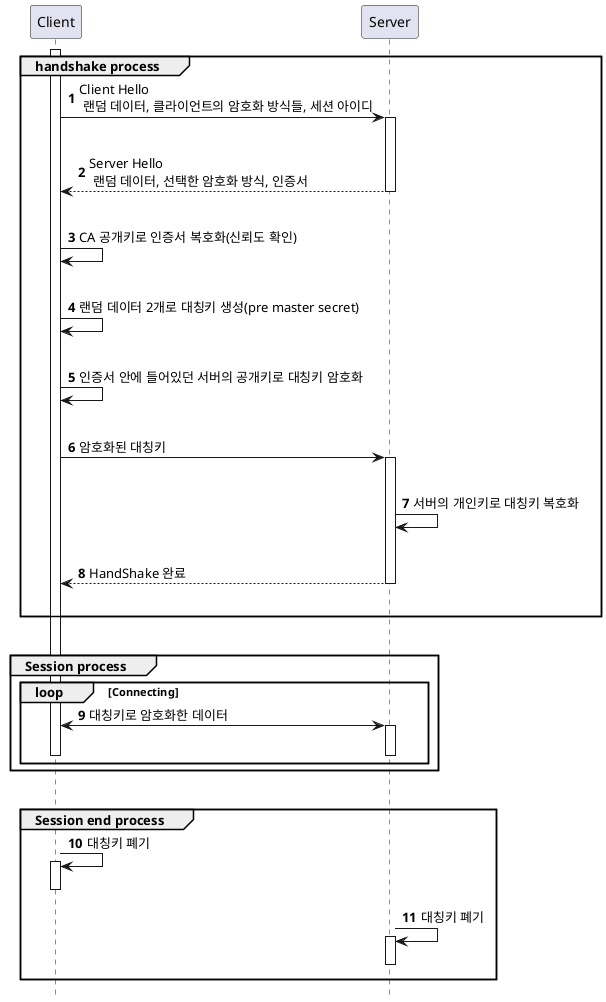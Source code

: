 
@startuml SSL Communication
autonumber
hide footbox

activate Client
group handshake process
    Client -> Server : Client Hello \n 랜덤 데이터, 클라이언트의 암호화 방식들, 세션 아이디
    activate Server
    |||
    Client <-- Server : Server Hello \n 랜덤 데이터, 선택한 암호화 방식, 인증서
    deactivate Server
    |||
    Client -> Client : CA 공개키로 인증서 복호화(신뢰도 확인)
    |||
    Client -> Client : 랜덤 데이터 2개로 대칭키 생성(pre master secret)
    |||
    Client -> Client : 인증서 안에 들어있던 서버의 공개키로 대칭키 암호화
    |||
    Client -> Server : 암호화된 대칭키
    |||
    activate Server
    Server -> Server : 서버의 개인키로 대칭키 복호화
    |||
    Client <-- Server : HandShake 완료
    |||
    deactivate Server
end
|||
group Session process
    loop Connecting
        Client <-> Server : 대칭키로 암호화한 데이터
        activate Server
        deactivate Client
        deactivate Server
    end
end
|||
group Session end process
    Client -> Client : 대칭키 폐기
    activate Client
    deactivate Client
    Server -> Server : 대칭키 폐기
    activate Server
    deactivate Server
end
@enduml


@startuml SSL_Download
autonumber
hide footbox

activate Client
Client -> ShadowDownloadAdapter : ShadowDownloadAdapter.Download(l_download, path, cert, l_hostname)
activate ShadowDownloadAdapter
ShadowDownloadAdapter -> Plugin : Download(l_download, path, cert, l_hostname)
deactivate ShadowDownloadAdapter
activate Plugin
... Downloading ...
loop Downloading
    |||
    Client <-- Plugin : OnActProgress(filename, f_progress, index)
    |||
end
... Downloading ...
alt Download Error occur
    |||
    Client <-- Plugin : OnActError(error_code, error_msg)
    |||
end
|||
Client <-- Plugin : OnActComplete()
deactivate Plugin
deactivate Client
@enduml